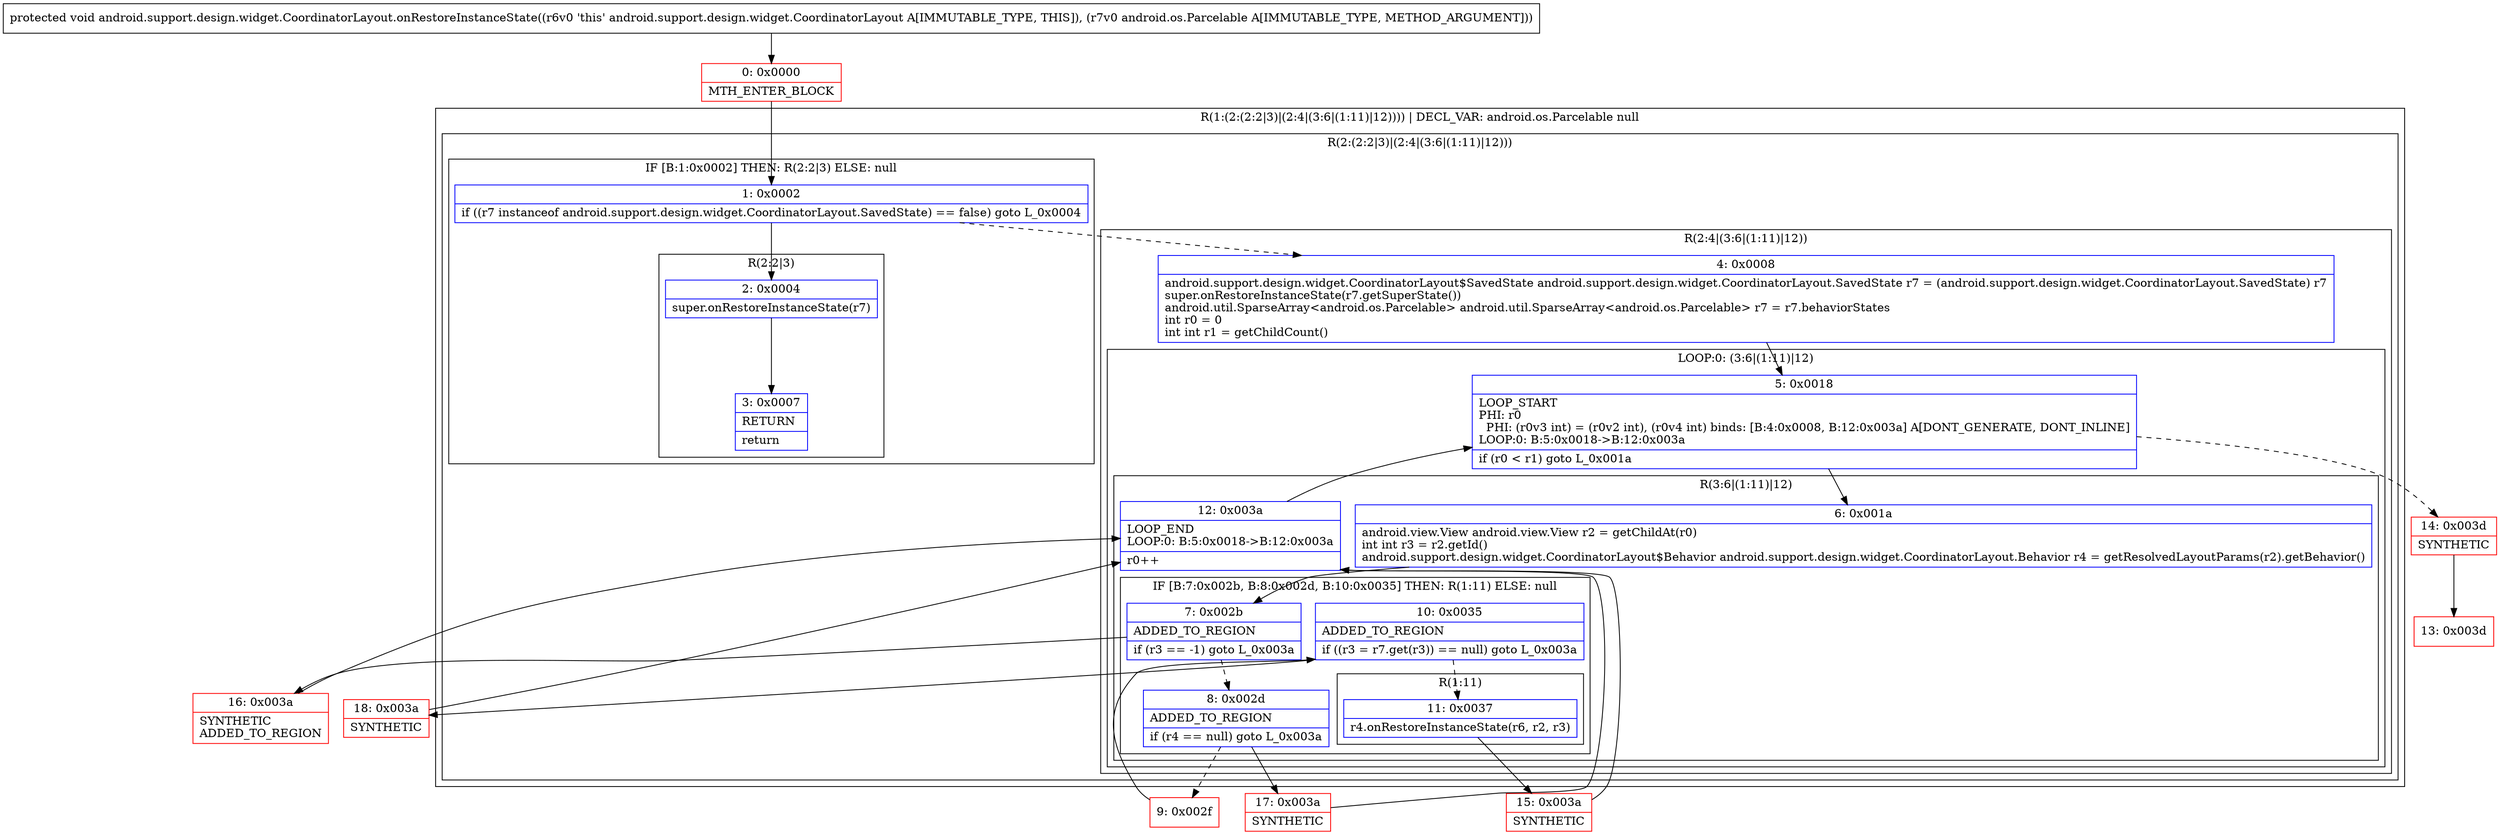 digraph "CFG forandroid.support.design.widget.CoordinatorLayout.onRestoreInstanceState(Landroid\/os\/Parcelable;)V" {
subgraph cluster_Region_751197600 {
label = "R(1:(2:(2:2|3)|(2:4|(3:6|(1:11)|12)))) | DECL_VAR: android.os.Parcelable null\l";
node [shape=record,color=blue];
subgraph cluster_Region_1863960516 {
label = "R(2:(2:2|3)|(2:4|(3:6|(1:11)|12)))";
node [shape=record,color=blue];
subgraph cluster_IfRegion_856408861 {
label = "IF [B:1:0x0002] THEN: R(2:2|3) ELSE: null";
node [shape=record,color=blue];
Node_1 [shape=record,label="{1\:\ 0x0002|if ((r7 instanceof android.support.design.widget.CoordinatorLayout.SavedState) == false) goto L_0x0004\l}"];
subgraph cluster_Region_528977979 {
label = "R(2:2|3)";
node [shape=record,color=blue];
Node_2 [shape=record,label="{2\:\ 0x0004|super.onRestoreInstanceState(r7)\l}"];
Node_3 [shape=record,label="{3\:\ 0x0007|RETURN\l|return\l}"];
}
}
subgraph cluster_Region_378642292 {
label = "R(2:4|(3:6|(1:11)|12))";
node [shape=record,color=blue];
Node_4 [shape=record,label="{4\:\ 0x0008|android.support.design.widget.CoordinatorLayout$SavedState android.support.design.widget.CoordinatorLayout.SavedState r7 = (android.support.design.widget.CoordinatorLayout.SavedState) r7\lsuper.onRestoreInstanceState(r7.getSuperState())\landroid.util.SparseArray\<android.os.Parcelable\> android.util.SparseArray\<android.os.Parcelable\> r7 = r7.behaviorStates\lint r0 = 0\lint int r1 = getChildCount()\l}"];
subgraph cluster_LoopRegion_644261172 {
label = "LOOP:0: (3:6|(1:11)|12)";
node [shape=record,color=blue];
Node_5 [shape=record,label="{5\:\ 0x0018|LOOP_START\lPHI: r0 \l  PHI: (r0v3 int) = (r0v2 int), (r0v4 int) binds: [B:4:0x0008, B:12:0x003a] A[DONT_GENERATE, DONT_INLINE]\lLOOP:0: B:5:0x0018\-\>B:12:0x003a\l|if (r0 \< r1) goto L_0x001a\l}"];
subgraph cluster_Region_2068559260 {
label = "R(3:6|(1:11)|12)";
node [shape=record,color=blue];
Node_6 [shape=record,label="{6\:\ 0x001a|android.view.View android.view.View r2 = getChildAt(r0)\lint int r3 = r2.getId()\landroid.support.design.widget.CoordinatorLayout$Behavior android.support.design.widget.CoordinatorLayout.Behavior r4 = getResolvedLayoutParams(r2).getBehavior()\l}"];
subgraph cluster_IfRegion_255138219 {
label = "IF [B:7:0x002b, B:8:0x002d, B:10:0x0035] THEN: R(1:11) ELSE: null";
node [shape=record,color=blue];
Node_7 [shape=record,label="{7\:\ 0x002b|ADDED_TO_REGION\l|if (r3 == \-1) goto L_0x003a\l}"];
Node_8 [shape=record,label="{8\:\ 0x002d|ADDED_TO_REGION\l|if (r4 == null) goto L_0x003a\l}"];
Node_10 [shape=record,label="{10\:\ 0x0035|ADDED_TO_REGION\l|if ((r3 = r7.get(r3)) == null) goto L_0x003a\l}"];
subgraph cluster_Region_1631322046 {
label = "R(1:11)";
node [shape=record,color=blue];
Node_11 [shape=record,label="{11\:\ 0x0037|r4.onRestoreInstanceState(r6, r2, r3)\l}"];
}
}
Node_12 [shape=record,label="{12\:\ 0x003a|LOOP_END\lLOOP:0: B:5:0x0018\-\>B:12:0x003a\l|r0++\l}"];
}
}
}
}
}
Node_0 [shape=record,color=red,label="{0\:\ 0x0000|MTH_ENTER_BLOCK\l}"];
Node_9 [shape=record,color=red,label="{9\:\ 0x002f}"];
Node_13 [shape=record,color=red,label="{13\:\ 0x003d}"];
Node_14 [shape=record,color=red,label="{14\:\ 0x003d|SYNTHETIC\l}"];
Node_15 [shape=record,color=red,label="{15\:\ 0x003a|SYNTHETIC\l}"];
Node_16 [shape=record,color=red,label="{16\:\ 0x003a|SYNTHETIC\lADDED_TO_REGION\l}"];
Node_17 [shape=record,color=red,label="{17\:\ 0x003a|SYNTHETIC\l}"];
Node_18 [shape=record,color=red,label="{18\:\ 0x003a|SYNTHETIC\l}"];
MethodNode[shape=record,label="{protected void android.support.design.widget.CoordinatorLayout.onRestoreInstanceState((r6v0 'this' android.support.design.widget.CoordinatorLayout A[IMMUTABLE_TYPE, THIS]), (r7v0 android.os.Parcelable A[IMMUTABLE_TYPE, METHOD_ARGUMENT])) }"];
MethodNode -> Node_0;
Node_1 -> Node_2;
Node_1 -> Node_4[style=dashed];
Node_2 -> Node_3;
Node_4 -> Node_5;
Node_5 -> Node_6;
Node_5 -> Node_14[style=dashed];
Node_6 -> Node_7;
Node_7 -> Node_8[style=dashed];
Node_7 -> Node_16;
Node_8 -> Node_9[style=dashed];
Node_8 -> Node_17;
Node_10 -> Node_11[style=dashed];
Node_10 -> Node_18;
Node_11 -> Node_15;
Node_12 -> Node_5;
Node_0 -> Node_1;
Node_9 -> Node_10;
Node_14 -> Node_13;
Node_15 -> Node_12;
Node_16 -> Node_12;
Node_17 -> Node_12;
Node_18 -> Node_12;
}

